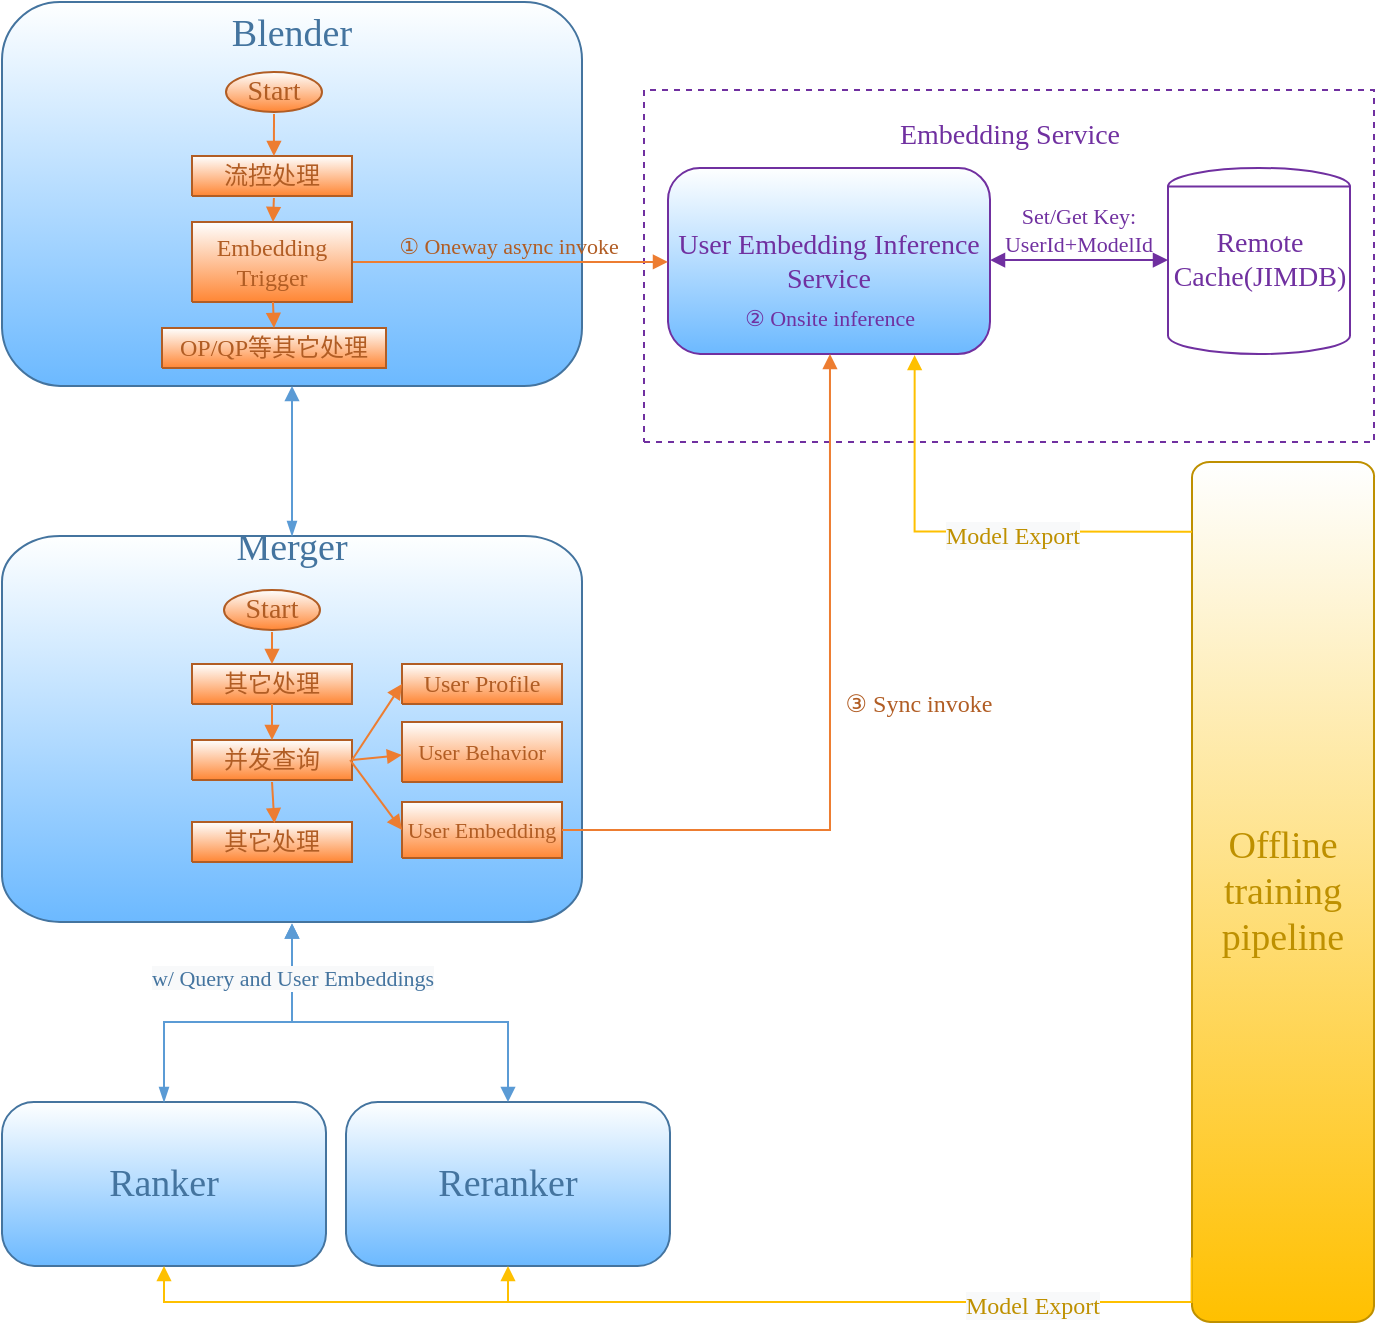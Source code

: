 <mxfile version="14.3.0" type="github" pages="2">
  <diagram name="页-1" id="页-1">
    <mxGraphModel dx="1653" dy="841" grid="1" gridSize="10" guides="1" tooltips="1" connect="1" arrows="1" fold="1" page="1" pageScale="1" pageWidth="850" pageHeight="1100" math="0" shadow="0">
      <root>
        <mxCell id="0" />
        <mxCell id="1" parent="0" />
        <mxCell id="3" style="vsdxID=129;fillColor=#ffffff;gradientColor=none;shape=stencil(nZBLDoAgDERP0z3SIyjew0SURgSD+Lu9kMZoXLhwN9O+tukAlrNpJg1SzDH4QW/URgNYgZTkjA4UkwJUgGXng+6DX1zLfmoymdXo17xh5zmRJ6Q42BWCfc2oJfdAr+Yv+AP9Cb7OJ3H/2JG1HNGz/84klThPVCc=);dashed=1;strokeColor=#7030a0;labelBackgroundColor=none;rounded=0;html=1;whiteSpace=wrap;" parent="1" vertex="1">
          <mxGeometry x="506" y="124" width="365" height="176" as="geometry" />
        </mxCell>
        <mxCell id="4" value="&lt;font style=&quot;font-size:19px;font-family:SimSun;color:#44749f;direction:ltr;letter-spacing:0px;line-height:120%;opacity:1&quot;&gt;Blender&lt;br/&gt;&lt;br/&gt;&lt;br/&gt;&lt;br/&gt;&lt;br/&gt;&lt;br/&gt;&lt;br/&gt;&lt;br/&gt;&lt;/font&gt;" style="verticalAlign=middle;align=center;vsdxID=1;fillColor=#feffff;gradientColor=#6cb9ff;shape=stencil(vVTbcoMgEP0aHnUQYiY8p+l/MBGVKRVnpYn5+8BsbFWkTxnf9nLY5RyWJfw8tLJXhNHBgf1Sd125lvAPwpjuWgXaeYvwC+Hn2oJqwP50Ffq9DMhgfdtbqDDiuYKGI4w+Jhf9T8Qa3c2w4m1YCVefg9875LREOEz4Mi8EhsZlhani6ZCfJkQmRz1kYJ102naYf6GNhEZlvl9WG9ksUsNdqT4Kb7JZNw/XK9KERC4OER/KFnxWAtG9qGz2TZB+BzJSRsQvXSyUSUm9gzipEUuNLYvJlMfV2G7+g11m9r8f6I2/lVBrY3CjzPPrFeJDuH745Qk=);strokeColor=#44749f;labelBackgroundColor=none;rounded=0;html=1;whiteSpace=wrap;" parent="1" vertex="1">
          <mxGeometry x="185" y="80" width="290" height="192" as="geometry" />
        </mxCell>
        <mxCell id="5" value="&lt;font style=&quot;font-size:12px;font-family:SimSun;color:#b15d24;direction:ltr;letter-spacing:0px;line-height:120%;opacity:1&quot;&gt;流控处理&lt;br/&gt;&lt;/font&gt;" style="verticalAlign=middle;align=center;vsdxID=2;fillColor=#feffff;gradientColor=#ff8634;shape=stencil(nZBLDoAgDERP0z3SIyjew0SURgSD+Lu9kMZoXLhwN9O+tukAlrNpJg1SzDH4QW/URgNYgZTkjA4UkwJUgGXng+6DX1zLfmoymdXo17xh5zmRJ6Q42BWCfc2oJfdAr+Yv+AP9Cb7OJ3H/2JG1HNGz/84klThPVCc=);strokeColor=#b15d24;labelBackgroundColor=none;rounded=0;html=1;whiteSpace=wrap;" parent="1" vertex="1">
          <mxGeometry x="280" y="157" width="80" height="20" as="geometry" />
        </mxCell>
        <mxCell id="6" value="&lt;font style=&quot;font-size: 12px ; font-family: &amp;#34;simsun&amp;#34; ; color: #b15d24 ; direction: ltr ; letter-spacing: 0px ; line-height: 120% ; opacity: 1&quot;&gt;Embedding Trigger&lt;br&gt;&lt;/font&gt;" style="verticalAlign=middle;align=center;vsdxID=3;fillColor=#feffff;gradientColor=#ff8634;shape=stencil(nZBLDoAgDERP0z3SIyjew0SURgSD+Lu9kMZoXLhwN9O+tukAlrNpJg1SzDH4QW/URgNYgZTkjA4UkwJUgGXng+6DX1zLfmoymdXo17xh5zmRJ6Q42BWCfc2oJfdAr+Yv+AP9Cb7OJ3H/2JG1HNGz/84klThPVCc=);strokeColor=#b15d24;labelBackgroundColor=none;rounded=0;html=1;whiteSpace=wrap;" parent="1" vertex="1">
          <mxGeometry x="280" y="190" width="80" height="40" as="geometry" />
        </mxCell>
        <mxCell id="7" value="&lt;font style=&quot;font-size: 14px ; font-family: &amp;#34;simsun&amp;#34; ; color: #7030a0 ; direction: ltr ; letter-spacing: 0px ; line-height: 120% ; opacity: 1&quot;&gt;User Embedding Inference Service&lt;br&gt;&lt;/font&gt;" style="verticalAlign=middle;align=center;vsdxID=4;fillColor=#feffff;gradientColor=#6cb9ff;shape=stencil(vVTLksIgEPwajqEQXA1nV/+DUpJQsiE1QY1/v1BjdhMUT1Zu82hm6GYYInZ9ozpNOOs9uLO+mZNviPgmnJu20WB8sIjYE7GrHOga3KU9od+piIzWj7vGCgOeW7F4hLP76KJ/QKw17QQrP4ZVcAw5+LsDZWuEw4jf0vUKQ8O8wlix5HSzfSAKNZi+AOeVN67F/ANtFdS6CP2Kyqp6lupvWndP4Zds0ubhekLkCUlaJnQ2VMoZnUQfthSTl30znD+BTIWR4umhoz9RJqf0AuLkJiw3tV8Jl5LOqWQ+1yID++77BeN/H1TGWlwn03y6P0IId4/Y/wI=);strokeColor=#7030a0;labelBackgroundColor=none;rounded=0;html=1;whiteSpace=wrap;" parent="1" vertex="1">
          <mxGeometry x="518" y="163" width="161" height="93" as="geometry" />
        </mxCell>
        <mxCell id="8" style="vsdxID=5;fillColor=#ffffff;gradientColor=none;shape=stencil(vVHRDsIgDPwaHkkQ4hfM+R+N6xgRx1LQ4d8LKcZpfPLBt7veXdu0wnRxggWFVjFROOPqhjQJcxBau3lCcqkgYXphujEQWgrXeWC+QHVWdAm32iFzTtWEVndmO6ZHdgKdikTNqfdspeZtND+TXzupLCG7KCkkSC7Mb0M9kEVZpsjRg205luKKuGzKP+/1v60KeB15dN7zj7b651NKiR9q+gc=);strokeColor=#7030a0;labelBackgroundColor=none;rounded=0;html=1;whiteSpace=wrap;" parent="1" vertex="1">
          <mxGeometry x="768" y="163" width="91" height="93" as="geometry" />
        </mxCell>
        <mxCell id="9" style="vsdxID=6;fillColor=#ffffff;gradientColor=none;shape=stencil(nZHBDsIgDIafhiMJg3jwPOd7ENdtRISloMO3F1KMm1EP3vq3X/s3LVNtmPQMTIoQ0Z9hMX2cmDowKY2bAE3MEVMdU+3gEUb0V9eTnnUhS3TxtzIhUZ8oHVLcSe1JHonUeMolrOSuoljZpur0lB9HicR1MoGjjzoa7zauVuMIPNvwweqxzqFSWADmVXqzmDUOvjs3P9h/ye1hcvC652CspXes6+/3zyn6neoe);strokeColor=#7030a0;labelBackgroundColor=none;rounded=0;html=1;whiteSpace=wrap;" parent="8" vertex="1">
          <mxGeometry width="91" height="93" as="geometry" />
        </mxCell>
        <mxCell id="10" value="&lt;font style=&quot;font-size:14px;font-family:SimSun;color:#7030a0;direction:ltr;letter-spacing:0px;line-height:120%;opacity:1&quot;&gt;Remote Cache(JIMDB)&lt;br/&gt;&lt;/font&gt;" style="text;vsdxID=5;fillColor=none;gradientColor=none;strokeColor=none;labelBackgroundColor=none;rounded=0;html=1;whiteSpace=wrap;verticalAlign=middle;align=center;;html=1;" parent="8" vertex="1">
          <mxGeometry y="-0.04" width="91.75" height="93.04" as="geometry" />
        </mxCell>
        <mxCell id="11" style="vsdxID=22;fillColor=#feffff;gradientColor=#ff8634;shape=stencil(vVFBDgIhDHwNRxKE+IJ1/Ufjll0iLpuCLv5eSDWKevLgbaYznTatMF2cYEGhVUwUjri6IU3C7ITWbp6QXCpImF6YzgbCkcJ5HpgvUJ0VncKlJmTuU7VDqyuzLdM9O4EORaLcaIpa7yNoo75GqSwhuygpJEguzM1UDzSiLGOk9TDec1iKK+LyUf5lsf+tVcDzzNZ5z1961d/fUkr8UtPfAA==);strokeColor=#b15d24;labelBackgroundColor=none;rounded=0;html=1;whiteSpace=wrap;" parent="1" vertex="1">
          <mxGeometry x="297" y="115" width="48" height="20" as="geometry" />
        </mxCell>
        <mxCell id="12" value="&lt;font style=&quot;font-size:14px;font-family:SimSun;color:#b15d24;direction:ltr;letter-spacing:0px;line-height:120%;opacity:1&quot;&gt;Start&lt;br/&gt;&lt;/font&gt;" style="text;vsdxID=22;fillColor=none;gradientColor=none;strokeColor=none;labelBackgroundColor=none;rounded=0;html=1;whiteSpace=wrap;verticalAlign=middle;align=center;;html=1;" parent="11" vertex="1">
          <mxGeometry x="3" y="0.7" width="42" height="18.01" as="geometry" />
        </mxCell>
        <mxCell id="13" value="&lt;font style=&quot;font-size:12px;font-family:SimSun;color:#b15d24;direction:ltr;letter-spacing:0px;line-height:120%;opacity:1&quot;&gt;OP/QP等其它处理&lt;br/&gt;&lt;/font&gt;" style="verticalAlign=middle;align=center;vsdxID=24;fillColor=#feffff;gradientColor=#ff8634;shape=stencil(nZBLDoAgDERP0z3SIyjew0SURgSD+Lu9kMZoXLhwN9O+tukAlrNpJg1SzDH4QW/URgNYgZTkjA4UkwJUgGXng+6DX1zLfmoymdXo17xh5zmRJ6Q42BWCfc2oJfdAr+Yv+AP9Cb7OJ3H/2JG1HNGz/84klThPVCc=);strokeColor=#b15d24;labelBackgroundColor=none;rounded=0;html=1;whiteSpace=wrap;" parent="1" vertex="1">
          <mxGeometry x="265" y="243" width="112" height="20" as="geometry" />
        </mxCell>
        <mxCell id="15" value="&lt;font style=&quot;font-size: 19px ; font-family: &amp;#34;simsun&amp;#34; ; color: #44749f ; direction: ltr ; letter-spacing: 0px ; line-height: 120% ; opacity: 1&quot;&gt;Merger&lt;br&gt;&lt;br&gt;&lt;br&gt;&lt;br&gt;&lt;br&gt;&lt;br&gt;&lt;br&gt;&lt;br&gt;&lt;br&gt;&lt;/font&gt;" style="verticalAlign=middle;align=center;vsdxID=27;fillColor=#feffff;gradientColor=#6cb9ff;shape=stencil(vVTLjoMwDPyaHInyKNtw7rb/EbUBomYJMumW/fsGuWhLgJ4qbn5M7MzINpGHrtatIYJ1AfzV3O0l1ER+EyFsUxuwIVpEHok8lB5MBf7WXNBv9YAcrB//O1To8R1nwxPB/kYX/RNinW1esMXHsBrOMQcjliqBaBjhnH7tMNRPC4wFlaI8fyIy3dsuAx90sL7B/BPtNFQmi+2y0ulqkuruxrSz8CKZtHn8nsrf8Sl2Mz57NeGT6MO2orLYd4X0J5AzZYqZMiqfKLMm9QbirI3YIhfOqJAJGUG5TMZ2cQ02mdl3CxiN/4tQWufwoLzm0wsSQ3h95PEB);strokeColor=#44749f;labelBackgroundColor=none;rounded=0;html=1;whiteSpace=wrap;" parent="1" vertex="1">
          <mxGeometry x="185" y="347" width="290" height="193" as="geometry" />
        </mxCell>
        <mxCell id="19" value="&lt;font style=&quot;font-size:12px;font-family:SimSun;color:#b15d24;direction:ltr;letter-spacing:0px;line-height:120%;opacity:1&quot;&gt;其它处理&lt;br/&gt;&lt;/font&gt;" style="verticalAlign=middle;align=center;vsdxID=37;fillColor=#feffff;gradientColor=#ff8634;shape=stencil(nZBLDoAgDERP0z3SIyjew0SURgSD+Lu9kMZoXLhwN9O+tukAlrNpJg1SzDH4QW/URgNYgZTkjA4UkwJUgGXng+6DX1zLfmoymdXo17xh5zmRJ6Q42BWCfc2oJfdAr+Yv+AP9Cb7OJ3H/2JG1HNGz/84klThPVCc=);strokeColor=#b15d24;labelBackgroundColor=none;rounded=0;html=1;whiteSpace=wrap;" parent="1" vertex="1">
          <mxGeometry x="280" y="411" width="80" height="20" as="geometry" />
        </mxCell>
        <mxCell id="20" value="&lt;font style=&quot;font-size:12px;font-family:SimSun;color:#b15d24;direction:ltr;letter-spacing:0px;line-height:120%;opacity:1&quot;&gt;并发查询&lt;br/&gt;&lt;/font&gt;" style="verticalAlign=middle;align=center;vsdxID=38;fillColor=#feffff;gradientColor=#ff8634;shape=stencil(nZBLDoAgDERP0z3SIyjew0SURgSD+Lu9kMZoXLhwN9O+tukAlrNpJg1SzDH4QW/URgNYgZTkjA4UkwJUgGXng+6DX1zLfmoymdXo17xh5zmRJ6Q42BWCfc2oJfdAr+Yv+AP9Cb7OJ3H/2JG1HNGz/84klThPVCc=);strokeColor=#b15d24;labelBackgroundColor=none;rounded=0;html=1;whiteSpace=wrap;" parent="1" vertex="1">
          <mxGeometry x="280" y="449" width="80" height="20" as="geometry" />
        </mxCell>
        <mxCell id="21" style="vsdxID=41;fillColor=#feffff;gradientColor=#ff8634;shape=stencil(vVHLDsIgEPwajiQU4hfU+h8bu7RELM2CFv9eyMZYjCcP3mZ2Zh/ZEaaPM6wotIqJwgU3N6ZZmKPQ2i0zkksFCTMI09tAOFG4LSPzFaqzomu41wmZ+1Tt0OrB7MD0xE6gc5EoN5qi1vsa1Kmvo1SWkF2UFBIkF5ZmqweaUJY10nqYGiluiOuu3P182P/OKuD9Zuu855T2+mcspcSRmuEJ);strokeColor=#b15d24;labelBackgroundColor=none;rounded=0;html=1;whiteSpace=wrap;" parent="1" vertex="1">
          <mxGeometry x="296" y="374" width="48" height="20" as="geometry" />
        </mxCell>
        <mxCell id="22" value="&lt;font style=&quot;font-size:14px;font-family:SimSun;color:#b15d24;direction:ltr;letter-spacing:0px;line-height:120%;opacity:1&quot;&gt;Start&lt;br/&gt;&lt;/font&gt;" style="text;vsdxID=41;fillColor=none;gradientColor=none;strokeColor=none;labelBackgroundColor=none;rounded=0;html=1;whiteSpace=wrap;verticalAlign=middle;align=center;;html=1;" parent="21" vertex="1">
          <mxGeometry x="3" y="0.95" width="42" height="17.78" as="geometry" />
        </mxCell>
        <mxCell id="23" value="&lt;font style=&quot;font-size:12px;font-family:SimSun;color:#b15d24;direction:ltr;letter-spacing:0px;line-height:120%;opacity:1&quot;&gt;其它处理&lt;br/&gt;&lt;/font&gt;" style="verticalAlign=middle;align=center;vsdxID=42;fillColor=#feffff;gradientColor=#ff8634;shape=stencil(nZBLDoAgDERP0z3SIyjew0SURgSD+Lu9kMZoXLhwN9O+tukAlrNpJg1SzDH4QW/URgNYgZTkjA4UkwJUgGXng+6DX1zLfmoymdXo17xh5zmRJ6Q42BWCfc2oJfdAr+Yv+AP9Cb7OJ3H/2JG1HNGz/84klThPVCc=);strokeColor=#b15d24;labelBackgroundColor=none;rounded=0;html=1;whiteSpace=wrap;" parent="1" vertex="1">
          <mxGeometry x="280" y="490" width="80" height="20" as="geometry" />
        </mxCell>
        <mxCell id="25" value="&lt;font style=&quot;font-size:12px;font-family:SimSun;color:#b15d24;direction:ltr;letter-spacing:0px;line-height:120%;opacity:1&quot;&gt;User Profile&lt;br/&gt;&lt;/font&gt;" style="verticalAlign=middle;align=center;vsdxID=46;fillColor=#feffff;gradientColor=#ff8634;shape=stencil(nZBLDoAgDERP0z3SIyjew0SURgSD+Lu9kMZoXLhwN9O+tukAlrNpJg1SzDH4QW/URgNYgZTkjA4UkwJUgGXng+6DX1zLfmoymdXo17xh5zmRJ6Q42BWCfc2oJfdAr+Yv+AP9Cb7OJ3H/2JG1HNGz/84klThPVCc=);strokeColor=#b15d24;labelBackgroundColor=none;rounded=0;html=1;whiteSpace=wrap;" parent="1" vertex="1">
          <mxGeometry x="385" y="411" width="80" height="20" as="geometry" />
        </mxCell>
        <mxCell id="26" value="&lt;font style=&quot;font-size: 19px ; font-family: &amp;#34;simsun&amp;#34; ; color: #44749f ; direction: ltr ; letter-spacing: 0px ; line-height: 120% ; opacity: 1&quot;&gt;Ranker&lt;br&gt;&lt;/font&gt;" style="verticalAlign=middle;align=center;vsdxID=53;fillColor=#feffff;gradientColor=#6cb9ff;shape=stencil(vVRLEoIwDD1NlzClVYS1n3t0tEDHSplQFW9vmYhaoK4cdvm8JH1v0hC+bSvRSMJoa8Gc5V2dbEX4jjCm6kqCss4ifE/4tjAgSzDX+oR+I3pkb13Mre/QYV1C+xJGH4OL/gGxWtVf2PxvWAFHl4P3G+KEIxxeeEZjmmGo8zsMHTNXNCAi0ak2AmOFVabG/AutBZQycvOiQovSS7V3KZtJeJbNeHiSxxkLE8rjNPH5uAK69viMBKJLUZmdGyD9D+RYmWwzUWadesqEpF5AnNCKhdZ2NdnalBF/a2e/wSIr++sDOuNzEQqlNR6U7/z4grgQXh++fwI=);strokeColor=#44749f;labelBackgroundColor=none;rounded=0;html=1;whiteSpace=wrap;" parent="1" vertex="1">
          <mxGeometry x="185" y="630" width="162" height="82" as="geometry" />
        </mxCell>
        <mxCell id="27" value="&lt;font style=&quot;font-size: 19px ; font-family: &amp;#34;simsun&amp;#34; ; color: #44749f ; direction: ltr ; letter-spacing: 0px ; line-height: 120% ; opacity: 1&quot;&gt;Reranker&lt;br&gt;&lt;/font&gt;" style="verticalAlign=middle;align=center;vsdxID=54;fillColor=#feffff;gradientColor=#6cb9ff;shape=stencil(vVRLEoIwDD1NlzClVYS1n3t0tEDHSplQFW9vmYhaoK4cdvm8JH1v0hC+bSvRSMJoa8Gc5V2dbEX4jjCm6kqCss4ifE/4tjAgSzDX+oR+I3pkb13Mre/QYV1C+xJGH4OL/gGxWtVf2PxvWAFHl4P3G+KEIxxeeEZjmmGo8zsMHTNXNCAi0ak2AmOFVabG/AutBZQycvOiQovSS7V3KZtJeJbNeHiSxxkLE8rjNPH5uAK69viMBKJLUZmdGyD9D+RYmWwzUWadesqEpF5AnNCKhdZ2NdnalBF/a2e/wSIr++sDOuNzEQqlNR6U7/z4grgQXh++fwI=);strokeColor=#44749f;labelBackgroundColor=none;rounded=0;html=1;whiteSpace=wrap;" parent="1" vertex="1">
          <mxGeometry x="357" y="630" width="162" height="82" as="geometry" />
        </mxCell>
        <mxCell id="28" value="&lt;font style=&quot;font-size:19px;font-family:SimSun;color:#be9000;direction:ltr;letter-spacing:0px;line-height:120%;opacity:1&quot;&gt;Offline training pipeline&lt;br/&gt;&lt;/font&gt;" style="verticalAlign=middle;align=center;vsdxID=71;fillColor=#feffff;gradientColor=#ffc000;shape=stencil(vVTbEoIgEP0aHmUUcsTnLv/BFCoTibNS2t+HQ5ZQ9NT4tpfDLufM7iK67RveCUTS3oA+i0GeTIPoDhEi20aANNZCdI/ottIgatDX9uT8jk/Iybro21RhdO+ydHpC0vvsOv/gsEq2C2z5NyyHo83B6w84zx0cZjwun5HRLzAXLBnOZkTCR9knoA03Urcu/0QrDrVIbLukUrz2Uv0gRPcR/kombJ5hlsfplDgrQjaFRyYQJ12Lx9e+Ecb/QIa6sE2oCyOeMBGZV5AmNl2xgWU+E59GZKlWmdRfa2eN9x2opFLujCzz4d2wIXdz6P4B);strokeColor=#be9000;labelBackgroundColor=none;rounded=0;html=1;whiteSpace=wrap;" parent="1" vertex="1">
          <mxGeometry x="780" y="310" width="91" height="430" as="geometry" />
        </mxCell>
        <mxCell id="30" value="&lt;font style=&quot;font-size:11px;font-family:SimSun;color:#b15d24;direction:ltr;letter-spacing:0px;line-height:120%;opacity:1&quot;&gt;User &lt;/font&gt;&lt;font style=&quot;font-size:11px;font-family:Themed;color:#b15d24;direction:ltr;letter-spacing:0px;line-height:120%;opacity:1&quot;&gt;Behavior&lt;br/&gt;&lt;/font&gt;" style="verticalAlign=middle;align=center;vsdxID=96;fillColor=#feffff;gradientColor=#ff8634;shape=stencil(nZBLDoAgDERP0z3SIyjew0SURgSD+Lu9kMZoXLhwN9O+tukAlrNpJg1SzDH4QW/URgNYgZTkjA4UkwJUgGXng+6DX1zLfmoymdXo17xh5zmRJ6Q42BWCfc2oJfdAr+Yv+AP9Cb7OJ3H/2JG1HNGz/84klThPVCc=);strokeColor=#b15d24;labelBackgroundColor=none;rounded=0;html=1;whiteSpace=wrap;" parent="1" vertex="1">
          <mxGeometry x="385" y="440" width="80" height="30" as="geometry" />
        </mxCell>
        <mxCell id="36" value="&lt;font style=&quot;font-size:11px;font-family:SimSun;color:#b15d24;direction:ltr;letter-spacing:0px;line-height:120%;opacity:1&quot;&gt;User Embedding&lt;br/&gt;&lt;/font&gt;" style="verticalAlign=middle;align=center;vsdxID=126;fillColor=#feffff;gradientColor=#ff8634;shape=stencil(nZBLDoAgDERP0z3SIyjew0SURgSD+Lu9kMZoXLhwN9O+tukAlrNpJg1SzDH4QW/URgNYgZTkjA4UkwJUgGXng+6DX1zLfmoymdXo17xh5zmRJ6Q42BWCfc2oJfdAr+Yv+AP9Cb7OJ3H/2JG1HNGz/84klThPVCc=);strokeColor=#b15d24;labelBackgroundColor=none;rounded=0;html=1;whiteSpace=wrap;" parent="1" vertex="1">
          <mxGeometry x="385" y="480" width="80" height="28" as="geometry" />
        </mxCell>
        <mxCell id="37" value="&lt;font style=&quot;font-size:14px;font-family:SimSun;color:#7030a0;direction:ltr;letter-spacing:0px;line-height:120%;opacity:1&quot;&gt;Embedding &lt;/font&gt;&lt;font style=&quot;font-size:14px;font-family:Themed;color:#7030a0;direction:ltr;letter-spacing:0px;line-height:120%;opacity:1&quot;&gt;Service&lt;/font&gt;&lt;font style=&quot;font-size:14px;font-family:Themed;color:#7030a0;direction:ltr;letter-spacing:0px;line-height:120%;opacity:1&quot;&gt; &lt;/font&gt;&lt;font style=&quot;font-size:16px;font-family:Themed;color:#7030a0;direction:ltr;letter-spacing:0px;line-height:120%;opacity:1&quot;&gt;&lt;br/&gt;&lt;/font&gt;" style="verticalAlign=middle;align=center;vsdxID=130;fillColor=none;gradientColor=none;shape=stencil(nZBLDoAgDERP0z3SIyjew0SURgSD+Lu9kMZoXLhwN9O+tukAlrNpJg1SzDH4QW/URgNYgZTkjA4UkwJUgGXng+6DX1zLfmoymdXo17xh5zmRJ6Q42BWCfc2oJfdAr+Yv+AP9Cb7OJ3H/2JG1HNGz/84klThPVCc=);strokeColor=none;labelBackgroundColor=none;rounded=0;html=1;whiteSpace=wrap;" parent="1" vertex="1">
          <mxGeometry x="582" y="131" width="214" height="28" as="geometry" />
        </mxCell>
        <mxCell id="38" value="&lt;p style=&quot;align:center;margin-left:0;margin-right:0;margin-top:0px;margin-bottom:0px;text-indent:0;valign:middle;direction:ltr;&quot;&gt;&lt;font style=&quot;font-size:11px;font-family:SimSun;color:#7030a0;direction:ltr;letter-spacing:0px;line-height:120%;opacity:1&quot;&gt;② &lt;/font&gt;&lt;font style=&quot;font-size:11px;font-family:Themed;color:#7030a0;direction:ltr;letter-spacing:0px;line-height:120%;opacity:1&quot;&gt;Onsite inference&lt;br/&gt;&lt;/font&gt;&lt;/p&gt;" style="verticalAlign=middle;align=center;vsdxID=131;fillColor=none;gradientColor=none;shape=stencil(nZBLDoAgDERP0z3SIyjew0SURgSD+Lu9kMZoXLhwN9O+tukAlrNpJg1SzDH4QW/URgNYgZTkjA4UkwJUgGXng+6DX1zLfmoymdXo17xh5zmRJ6Q42BWCfc2oJfdAr+Yv+AP9Cb7OJ3H/2JG1HNGz/84klThPVCc=);strokeColor=none;labelBackgroundColor=none;rounded=0;html=1;whiteSpace=wrap;" parent="1" vertex="1">
          <mxGeometry x="535" y="224" width="128" height="28" as="geometry" />
        </mxCell>
        <mxCell id="48" style="vsdxID=43;edgeStyle=none;startArrow=none;endArrow=block;startSize=5;endSize=5;strokeColor=#ed7d31;spacingTop=0;spacingBottom=0;spacingLeft=0;spacingRight=0;verticalAlign=middle;html=1;labelBackgroundColor=none;rounded=0;exitX=0.5;exitY=1.05;exitDx=0;exitDy=0;exitPerimeter=0;entryX=0.515;entryY=0.03;entryDx=0;entryDy=0;entryPerimeter=0;" parent="1" source="20" target="23" edge="1">
          <mxGeometry relative="1" as="geometry">
            <mxPoint x="9" as="offset" />
            <Array as="points" />
            <mxPoint x="321" y="500" as="targetPoint" />
          </mxGeometry>
        </mxCell>
        <mxCell id="50" value="&lt;font style=&quot;font-size: 11px ; font-family: &amp;#34;simsun&amp;#34; ; color: #7030a0 ; direction: ltr ; letter-spacing: 0px ; line-height: 120% ; opacity: 1&quot;&gt;Set/Get Key: &lt;br&gt;UserId+ModelId&lt;br&gt;&lt;/font&gt;" style="vsdxID=16;edgeStyle=none;startArrow=block;endArrow=block;startSize=5;endSize=5;strokeColor=#7030a0;spacingTop=0;spacingBottom=0;spacingLeft=0;spacingRight=0;verticalAlign=middle;html=1;labelBackgroundColor=none;rounded=0;align=center;exitX=1;exitY=0.495;exitDx=0;exitDy=0;exitPerimeter=0;entryX=0;entryY=0.495;entryDx=0;entryDy=0;entryPerimeter=0;" parent="1" source="7" target="8" edge="1">
          <mxGeometry relative="1" as="geometry">
            <mxPoint x="-1" y="-15" as="offset" />
            <Array as="points" />
          </mxGeometry>
        </mxCell>
        <mxCell id="51" style="vsdxID=128;edgeStyle=none;startArrow=none;endArrow=block;startSize=5;endSize=5;strokeColor=#ed7d31;spacingTop=0;spacingBottom=0;spacingLeft=0;spacingRight=0;verticalAlign=middle;html=1;labelBackgroundColor=none;rounded=0;entryX=0;entryY=0.5;entryDx=0;entryDy=0;entryPerimeter=0;exitX=0.988;exitY=0.5;exitDx=0;exitDy=0;exitPerimeter=0;" parent="1" source="20" target="36" edge="1">
          <mxGeometry relative="1" as="geometry">
            <mxPoint y="-1" as="offset" />
            <Array as="points" />
            <mxPoint x="361" y="519" as="sourcePoint" />
          </mxGeometry>
        </mxCell>
        <mxCell id="53" style="vsdxID=97;edgeStyle=none;startArrow=none;endArrow=block;startSize=5;endSize=5;strokeColor=#ed7d31;spacingTop=0;spacingBottom=0;spacingLeft=0;spacingRight=0;verticalAlign=middle;html=1;labelBackgroundColor=none;rounded=0;exitX=1;exitY=0.5;exitDx=0;exitDy=0;exitPerimeter=0;entryX=0;entryY=0.55;entryDx=0;entryDy=0;entryPerimeter=0;" parent="1" source="20" target="30" edge="1">
          <mxGeometry relative="1" as="geometry">
            <mxPoint as="offset" />
          </mxGeometry>
        </mxCell>
        <mxCell id="54" value="" style="vsdxID=58;edgeStyle=none;startArrow=block;endArrow=block;startSize=5;endSize=5;strokeColor=#5b9bd5;spacingTop=0;spacingBottom=0;spacingLeft=0;spacingRight=0;verticalAlign=middle;html=1;labelBackgroundColor=none;rounded=0;align=center;exitX=0.5;exitY=1.004;exitDx=0;exitDy=0;exitPerimeter=0;entryX=0.5;entryY=0;entryDx=0;entryDy=0;entryPerimeter=0;" parent="1" source="15" target="27" edge="1">
          <mxGeometry relative="1" as="geometry">
            <mxPoint y="-9" as="offset" />
            <Array as="points">
              <mxPoint x="330" y="590" />
              <mxPoint x="438" y="590" />
            </Array>
          </mxGeometry>
        </mxCell>
        <mxCell id="58" style="vsdxID=49;edgeStyle=none;startArrow=none;endArrow=block;startSize=5;endSize=5;strokeColor=#ed7d31;spacingTop=0;spacingBottom=0;spacingLeft=0;spacingRight=0;verticalAlign=middle;html=1;labelBackgroundColor=none;rounded=0;exitX=1;exitY=0.5;exitDx=0;exitDy=0;exitPerimeter=0;entryX=0;entryY=0.5;entryDx=0;entryDy=0;entryPerimeter=0;" parent="1" source="20" target="25" edge="1">
          <mxGeometry relative="1" as="geometry">
            <mxPoint y="-1" as="offset" />
          </mxGeometry>
        </mxCell>
        <mxCell id="59" style="vsdxID=40;edgeStyle=none;startArrow=none;endArrow=block;startSize=5;endSize=5;strokeColor=#ed7d31;spacingTop=0;spacingBottom=0;spacingLeft=0;spacingRight=0;verticalAlign=middle;html=1;labelBackgroundColor=none;rounded=0;exitX=0.5;exitY=1.05;exitDx=0;exitDy=0;exitPerimeter=0;entryX=0.5;entryY=0;entryDx=0;entryDy=0;entryPerimeter=0;" parent="1" source="21" target="19" edge="1">
          <mxGeometry relative="1" as="geometry">
            <mxPoint x="9" as="offset" />
            <Array as="points" />
          </mxGeometry>
        </mxCell>
        <mxCell id="60" style="vsdxID=39;edgeStyle=none;startArrow=none;endArrow=block;startSize=5;endSize=5;strokeColor=#ed7d31;spacingTop=0;spacingBottom=0;spacingLeft=0;spacingRight=0;verticalAlign=middle;html=1;labelBackgroundColor=none;rounded=0;exitX=0.5;exitY=1;exitDx=0;exitDy=0;exitPerimeter=0;entryX=0.5;entryY=0;entryDx=0;entryDy=0;entryPerimeter=0;" parent="1" source="19" target="20" edge="1">
          <mxGeometry relative="1" as="geometry">
            <mxPoint x="9" y="-1" as="offset" />
            <Array as="points" />
          </mxGeometry>
        </mxCell>
        <mxCell id="61" style="vsdxID=25;edgeStyle=none;startArrow=none;endArrow=block;startSize=5;endSize=5;strokeColor=#ed7d31;spacingTop=0;spacingBottom=0;spacingLeft=0;spacingRight=0;verticalAlign=middle;html=1;labelBackgroundColor=none;rounded=0;exitX=0.506;exitY=1;exitDx=0;exitDy=0;exitPerimeter=0;entryX=0.5;entryY=0;entryDx=0;entryDy=0;entryPerimeter=0;" parent="1" source="6" target="13" edge="1">
          <mxGeometry relative="1" as="geometry">
            <mxPoint x="9" as="offset" />
            <Array as="points" />
          </mxGeometry>
        </mxCell>
        <mxCell id="62" style="vsdxID=19;edgeStyle=none;startArrow=none;endArrow=block;startSize=5;endSize=5;strokeColor=#ed7d31;spacingTop=0;spacingBottom=0;spacingLeft=0;spacingRight=0;verticalAlign=middle;html=1;labelBackgroundColor=none;rounded=0;exitX=0.512;exitY=1.05;exitDx=0;exitDy=0;exitPerimeter=0;entryX=0.506;entryY=0;entryDx=0;entryDy=0;entryPerimeter=0;" parent="1" source="5" target="6" edge="1">
          <mxGeometry relative="1" as="geometry">
            <mxPoint x="9" y="-1" as="offset" />
            <Array as="points" />
          </mxGeometry>
        </mxCell>
        <mxCell id="63" style="vsdxID=20;edgeStyle=none;startArrow=none;endArrow=block;startSize=5;endSize=5;strokeColor=#ed7d31;spacingTop=0;spacingBottom=0;spacingLeft=0;spacingRight=0;verticalAlign=middle;html=1;labelBackgroundColor=none;rounded=0;exitX=0.5;exitY=1.05;exitDx=0;exitDy=0;exitPerimeter=0;entryX=0.512;entryY=0;entryDx=0;entryDy=0;entryPerimeter=0;" parent="1" source="11" target="5" edge="1">
          <mxGeometry relative="1" as="geometry">
            <mxPoint x="10" y="-1" as="offset" />
            <Array as="points" />
          </mxGeometry>
        </mxCell>
        <mxCell id="2" value="连接线" parent="0" />
        <mxCell id="41" value="&lt;font style=&quot;font-size: 12px ; font-family: &amp;#34;simsun&amp;#34; ; color: #be9000 ; direction: ltr ; letter-spacing: 0px ; line-height: 120% ; opacity: 1&quot;&gt;&lt;br&gt;&lt;/font&gt;" style="vsdxID=111;edgeStyle=orthogonalEdgeStyle;startArrow=none;endArrow=block;startSize=5;endSize=5;strokeColor=#fec000;spacingTop=0;spacingBottom=0;spacingLeft=0;spacingRight=0;verticalAlign=middle;html=1;labelBackgroundColor=none;rounded=0;align=center;entryX=0.5;entryY=1;entryDx=0;entryDy=0;entryPerimeter=0;exitX=-0.002;exitY=0.925;exitDx=0;exitDy=0;exitPerimeter=0;" parent="2" source="28" target="27" edge="1">
          <mxGeometry relative="1" as="geometry">
            <mxPoint x="231" y="-11" as="offset" />
            <Array as="points">
              <mxPoint x="780" y="730" />
              <mxPoint x="438" y="730" />
            </Array>
            <mxPoint x="778" y="756" as="sourcePoint" />
          </mxGeometry>
        </mxCell>
        <mxCell id="43" value="&lt;font style=&quot;font-size: 12px ; font-family: &amp;#34;simsun&amp;#34; ; color: #be9000 ; direction: ltr ; letter-spacing: 0px ; line-height: 120% ; opacity: 1&quot;&gt;&lt;br&gt;&lt;/font&gt;" style="vsdxID=93;edgeStyle=orthogonalEdgeStyle;startArrow=none;endArrow=block;startSize=5;endSize=5;strokeColor=#fec000;spacingTop=0;spacingBottom=0;spacingLeft=0;spacingRight=0;verticalAlign=middle;html=1;labelBackgroundColor=none;rounded=0;align=center;exitX=0;exitY=0.081;exitDx=0;exitDy=0;exitPerimeter=0;entryX=0.766;entryY=1.006;entryDx=0;entryDy=0;entryPerimeter=0;" parent="2" source="28" target="7" edge="1">
          <mxGeometry relative="1" as="geometry">
            <mxPoint x="141" y="-10" as="offset" />
          </mxGeometry>
        </mxCell>
        <mxCell id="pXl4ExU-9Dhj-qjWW19W-66" value="&lt;span style=&quot;color: rgb(190 , 144 , 0) ; font-family: &amp;#34;simsun&amp;#34; ; font-size: 12px ; background-color: rgb(248 , 249 , 250)&quot;&gt;Model Export&lt;/span&gt;" style="edgeLabel;html=1;align=center;verticalAlign=middle;resizable=0;points=[];fontSize=10;" vertex="1" connectable="0" parent="43">
          <mxGeometry x="-0.207" y="2" relative="1" as="geometry">
            <mxPoint as="offset" />
          </mxGeometry>
        </mxCell>
        <mxCell id="44" value="" style="vsdxID=79;edgeStyle=orthogonalEdgeStyle;startArrow=none;endArrow=block;startSize=5;endSize=5;strokeColor=#fec000;spacingTop=0;spacingBottom=0;spacingLeft=0;spacingRight=0;verticalAlign=middle;html=1;labelBackgroundColor=none;rounded=0;align=center;entryX=0.5;entryY=1;entryDx=0;entryDy=0;entryPerimeter=0;" parent="2" target="26" edge="1">
          <mxGeometry relative="1" as="geometry">
            <mxPoint x="95" y="-11" as="offset" />
            <Array as="points">
              <mxPoint x="778" y="730" />
              <mxPoint x="266" y="730" />
            </Array>
            <mxPoint x="778" y="730" as="sourcePoint" />
          </mxGeometry>
        </mxCell>
        <mxCell id="pXl4ExU-9Dhj-qjWW19W-67" value="&lt;span style=&quot;color: rgb(190 , 144 , 0) ; font-family: &amp;#34;simsun&amp;#34; ; font-size: 12px ; background-color: rgb(248 , 249 , 250)&quot;&gt;Model Export&lt;/span&gt;" style="edgeLabel;html=1;align=center;verticalAlign=middle;resizable=0;points=[];fontSize=10;" vertex="1" connectable="0" parent="44">
          <mxGeometry x="-0.705" y="2" relative="1" as="geometry">
            <mxPoint as="offset" />
          </mxGeometry>
        </mxCell>
        <mxCell id="49" value="&lt;font style=&quot;font-family: &amp;#34;simsun&amp;#34; ; color: rgb(177 , 93 , 36) ; direction: ltr ; letter-spacing: 0px ; line-height: 120% ; opacity: 1&quot;&gt;&lt;font style=&quot;font-size: 11px&quot;&gt;① Oneway async invoke&lt;/font&gt;&lt;br style=&quot;font-size: 10px&quot;&gt;&lt;/font&gt;" style="vsdxID=14;edgeStyle=none;startArrow=none;endArrow=block;startSize=5;endSize=5;strokeColor=#ed7d31;spacingTop=0;spacingBottom=0;spacingLeft=0;spacingRight=0;verticalAlign=middle;html=1;labelBackgroundColor=none;rounded=0;align=center;exitX=1.006;exitY=0.5;exitDx=0;exitDy=0;exitPerimeter=0;entryX=0;entryY=0.505;entryDx=0;entryDy=0;entryPerimeter=0;fontSize=10;" parent="2" source="6" target="7" edge="1">
          <mxGeometry relative="1" as="geometry">
            <mxPoint x="-1" y="-8" as="offset" />
            <Array as="points" />
          </mxGeometry>
        </mxCell>
        <mxCell id="55" value="&lt;p style=&quot;margin-left: 0 ; margin-right: 0 ; margin-top: 0px ; margin-bottom: 0px ; text-indent: 0 ; direction: ltr&quot;&gt;&lt;font style=&quot;font-size: 11px ; font-family: &amp;#34;simsun&amp;#34; ; color: #44749f ; direction: ltr ; letter-spacing: 0px ; line-height: 120% ; opacity: 1&quot;&gt;&lt;br&gt;&lt;/font&gt;&lt;font style=&quot;font-size: 12px ; font-family: &amp;#34;themed&amp;#34; ; color: #44749f ; direction: ltr ; letter-spacing: 0px ; line-height: 120% ; opacity: 1&quot;&gt;&lt;br&gt;&lt;/font&gt;&lt;/p&gt;" style="vsdxID=57;edgeStyle=none;startArrow=block;endArrow=blockThin;startSize=5;endSize=5;strokeColor=#5b9bd5;spacingTop=0;spacingBottom=0;spacingLeft=0;spacingRight=0;verticalAlign=middle;html=1;labelBackgroundColor=none;rounded=0;align=left;exitX=0.5;exitY=1.004;exitDx=0;exitDy=0;exitPerimeter=0;entryX=0.5;entryY=0;entryDx=0;entryDy=0;entryPerimeter=0;" parent="2" source="15" target="26" edge="1">
          <mxGeometry x="-0.619" y="120" relative="1" as="geometry">
            <mxPoint as="offset" />
            <Array as="points">
              <mxPoint x="330" y="590" />
              <mxPoint x="266" y="590" />
            </Array>
          </mxGeometry>
        </mxCell>
        <mxCell id="pXl4ExU-9Dhj-qjWW19W-68" value="&lt;span style=&quot;color: rgb(68 , 116 , 159) ; font-family: &amp;#34;simsun&amp;#34; ; font-size: 11px ; text-align: left ; background-color: rgb(248 , 249 , 250)&quot;&gt;w/ Query and User Embeddings&lt;/span&gt;" style="edgeLabel;html=1;align=center;verticalAlign=middle;resizable=0;points=[];fontSize=10;" vertex="1" connectable="0" parent="55">
          <mxGeometry x="-0.647" relative="1" as="geometry">
            <mxPoint as="offset" />
          </mxGeometry>
        </mxCell>
        <mxCell id="56" value="" style="vsdxID=55;edgeStyle=none;startArrow=block;endArrow=blockThin;startSize=5;endSize=5;strokeColor=#5b9bd5;spacingTop=0;spacingBottom=0;spacingLeft=0;spacingRight=0;verticalAlign=middle;html=1;labelBackgroundColor=none;rounded=0;align=center;exitX=0.5;exitY=1;exitDx=0;exitDy=0;exitPerimeter=0;entryX=0.5;entryY=0;entryDx=0;entryDy=0;entryPerimeter=0;" parent="2" source="4" target="15" edge="1">
          <mxGeometry relative="1" as="geometry">
            <mxPoint x="17" y="-1" as="offset" />
            <Array as="points" />
          </mxGeometry>
        </mxCell>
        <mxCell id="57" value="&lt;font style=&quot;font-size:12px;font-family:SimSun;color:#b15d24;direction:ltr;letter-spacing:0px;line-height:120%;opacity:1&quot;&gt;③ Sync invoke&lt;br/&gt;&lt;/font&gt;" style="vsdxID=50;edgeStyle=orthogonalEdgeStyle;startArrow=none;endArrow=block;startSize=5;endSize=5;strokeColor=#ed7d31;spacingTop=0;spacingBottom=0;spacingLeft=0;spacingRight=0;verticalAlign=middle;html=1;labelBackgroundColor=none;rounded=0;align=center;entryX=0.503;entryY=1;entryDx=0;entryDy=0;entryPerimeter=0;" parent="2" source="36" target="7" edge="1">
          <mxGeometry relative="1" as="geometry">
            <mxPoint x="44" y="-11" as="offset" />
            <mxPoint x="464" y="504" as="sourcePoint" />
          </mxGeometry>
        </mxCell>
      </root>
    </mxGraphModel>
  </diagram>
  <diagram name="页-2" id="页-2">
    <mxGraphModel style="default-style2">
      <root>
        <mxCell id="0" />
        <mxCell id="1" parent="0" />
      </root>
    </mxGraphModel>
  </diagram>
</mxfile>
